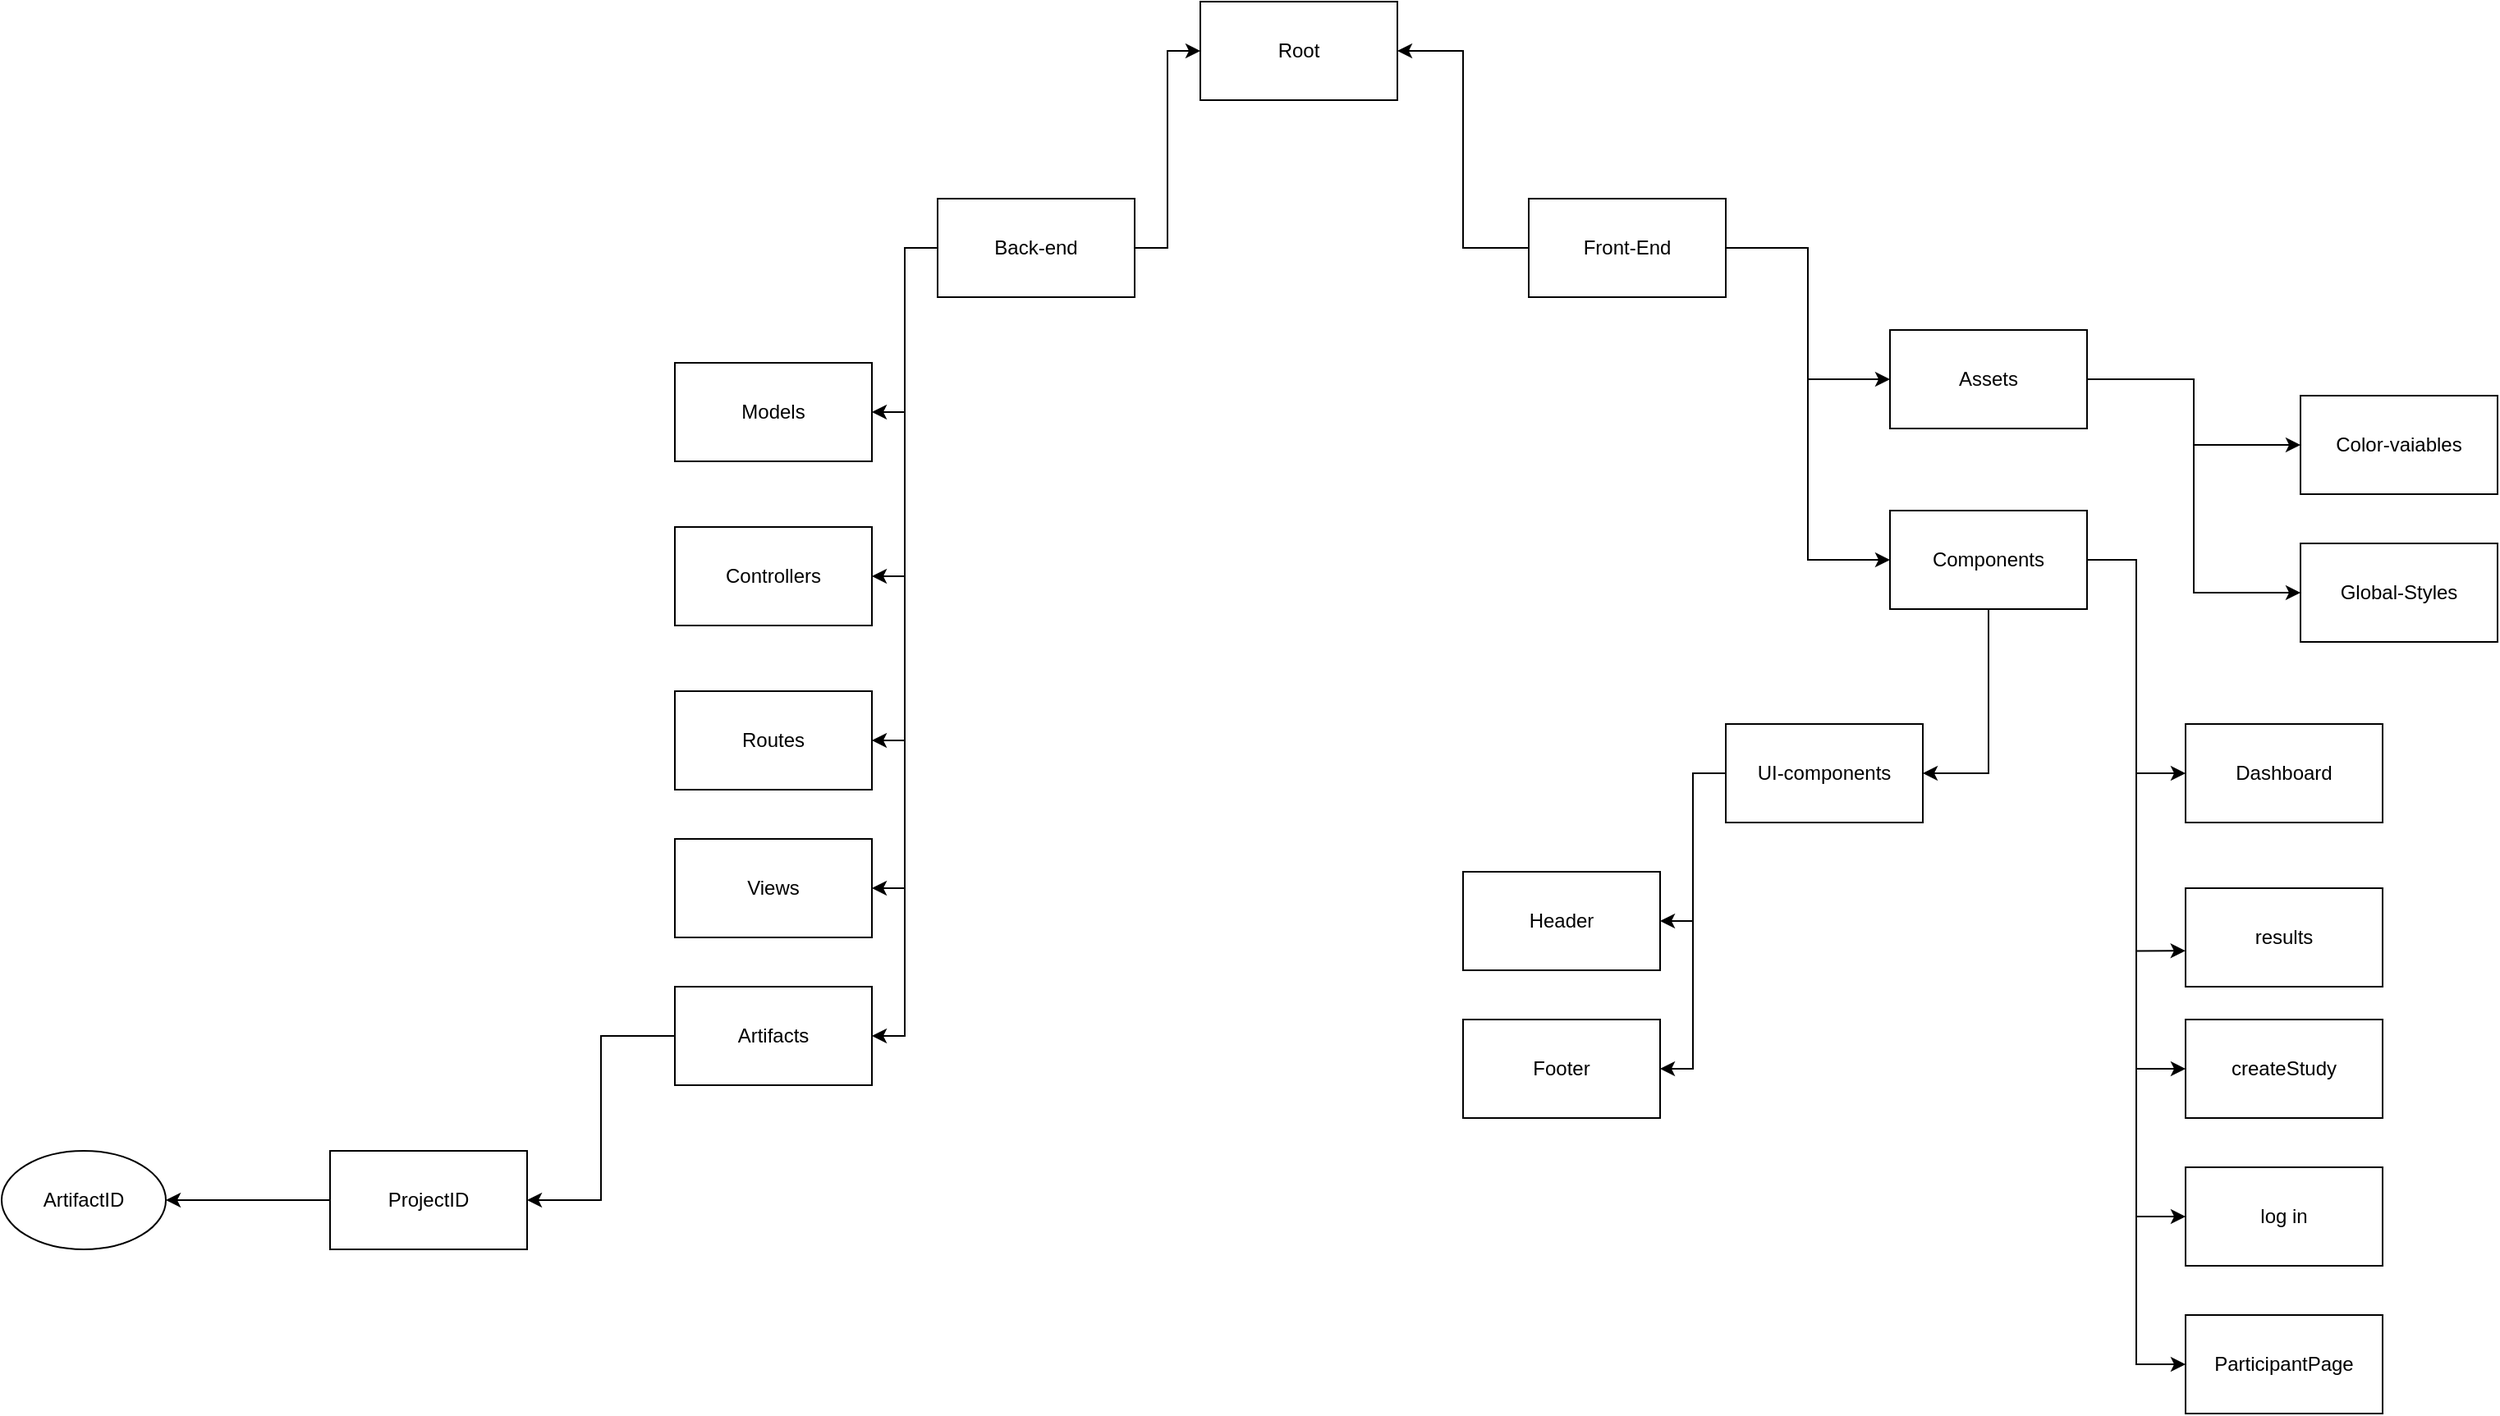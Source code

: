 <mxfile version="26.0.16">
  <diagram name="Page-1" id="h-OP_mp51HaWnJW7iSs2">
    <mxGraphModel dx="2415" dy="824" grid="1" gridSize="10" guides="1" tooltips="1" connect="1" arrows="1" fold="1" page="1" pageScale="1" pageWidth="827" pageHeight="1169" math="0" shadow="0">
      <root>
        <mxCell id="0" />
        <mxCell id="1" parent="0" />
        <mxCell id="n-iRo7DqzHIQicK5_bs8-1" value="Root" style="rounded=0;whiteSpace=wrap;html=1;" vertex="1" parent="1">
          <mxGeometry x="360" y="40" width="120" height="60" as="geometry" />
        </mxCell>
        <mxCell id="n-iRo7DqzHIQicK5_bs8-5" style="edgeStyle=orthogonalEdgeStyle;rounded=0;orthogonalLoop=1;jettySize=auto;html=1;entryX=0;entryY=0.5;entryDx=0;entryDy=0;" edge="1" parent="1" source="n-iRo7DqzHIQicK5_bs8-2" target="n-iRo7DqzHIQicK5_bs8-1">
          <mxGeometry relative="1" as="geometry" />
        </mxCell>
        <mxCell id="n-iRo7DqzHIQicK5_bs8-20" style="edgeStyle=orthogonalEdgeStyle;rounded=0;orthogonalLoop=1;jettySize=auto;html=1;entryX=1;entryY=0.5;entryDx=0;entryDy=0;" edge="1" parent="1" source="n-iRo7DqzHIQicK5_bs8-2" target="n-iRo7DqzHIQicK5_bs8-7">
          <mxGeometry relative="1" as="geometry" />
        </mxCell>
        <mxCell id="n-iRo7DqzHIQicK5_bs8-21" style="edgeStyle=orthogonalEdgeStyle;rounded=0;orthogonalLoop=1;jettySize=auto;html=1;entryX=1;entryY=0.5;entryDx=0;entryDy=0;" edge="1" parent="1" source="n-iRo7DqzHIQicK5_bs8-2" target="n-iRo7DqzHIQicK5_bs8-9">
          <mxGeometry relative="1" as="geometry" />
        </mxCell>
        <mxCell id="n-iRo7DqzHIQicK5_bs8-22" style="edgeStyle=orthogonalEdgeStyle;rounded=0;orthogonalLoop=1;jettySize=auto;html=1;entryX=1;entryY=0.5;entryDx=0;entryDy=0;" edge="1" parent="1" source="n-iRo7DqzHIQicK5_bs8-2" target="n-iRo7DqzHIQicK5_bs8-8">
          <mxGeometry relative="1" as="geometry" />
        </mxCell>
        <mxCell id="n-iRo7DqzHIQicK5_bs8-23" style="edgeStyle=orthogonalEdgeStyle;rounded=0;orthogonalLoop=1;jettySize=auto;html=1;entryX=1;entryY=0.5;entryDx=0;entryDy=0;" edge="1" parent="1" source="n-iRo7DqzHIQicK5_bs8-2" target="n-iRo7DqzHIQicK5_bs8-10">
          <mxGeometry relative="1" as="geometry" />
        </mxCell>
        <mxCell id="n-iRo7DqzHIQicK5_bs8-26" style="edgeStyle=orthogonalEdgeStyle;rounded=0;orthogonalLoop=1;jettySize=auto;html=1;entryX=1;entryY=0.5;entryDx=0;entryDy=0;" edge="1" parent="1" source="n-iRo7DqzHIQicK5_bs8-2" target="n-iRo7DqzHIQicK5_bs8-25">
          <mxGeometry relative="1" as="geometry" />
        </mxCell>
        <mxCell id="n-iRo7DqzHIQicK5_bs8-2" value="Back-end" style="rounded=0;whiteSpace=wrap;html=1;" vertex="1" parent="1">
          <mxGeometry x="200" y="160" width="120" height="60" as="geometry" />
        </mxCell>
        <mxCell id="n-iRo7DqzHIQicK5_bs8-6" style="edgeStyle=orthogonalEdgeStyle;rounded=0;orthogonalLoop=1;jettySize=auto;html=1;entryX=1;entryY=0.5;entryDx=0;entryDy=0;" edge="1" parent="1" source="n-iRo7DqzHIQicK5_bs8-3" target="n-iRo7DqzHIQicK5_bs8-1">
          <mxGeometry relative="1" as="geometry" />
        </mxCell>
        <mxCell id="n-iRo7DqzHIQicK5_bs8-48" style="edgeStyle=orthogonalEdgeStyle;rounded=0;orthogonalLoop=1;jettySize=auto;html=1;entryX=0;entryY=0.5;entryDx=0;entryDy=0;" edge="1" parent="1" source="n-iRo7DqzHIQicK5_bs8-3" target="n-iRo7DqzHIQicK5_bs8-30">
          <mxGeometry relative="1" as="geometry" />
        </mxCell>
        <mxCell id="n-iRo7DqzHIQicK5_bs8-49" style="edgeStyle=orthogonalEdgeStyle;rounded=0;orthogonalLoop=1;jettySize=auto;html=1;entryX=0;entryY=0.5;entryDx=0;entryDy=0;" edge="1" parent="1" source="n-iRo7DqzHIQicK5_bs8-3" target="n-iRo7DqzHIQicK5_bs8-31">
          <mxGeometry relative="1" as="geometry" />
        </mxCell>
        <mxCell id="n-iRo7DqzHIQicK5_bs8-3" value="Front-End" style="rounded=0;whiteSpace=wrap;html=1;" vertex="1" parent="1">
          <mxGeometry x="560" y="160" width="120" height="60" as="geometry" />
        </mxCell>
        <mxCell id="n-iRo7DqzHIQicK5_bs8-7" value="Models" style="rounded=0;whiteSpace=wrap;html=1;" vertex="1" parent="1">
          <mxGeometry x="40" y="260" width="120" height="60" as="geometry" />
        </mxCell>
        <mxCell id="n-iRo7DqzHIQicK5_bs8-8" value="Routes" style="rounded=0;whiteSpace=wrap;html=1;" vertex="1" parent="1">
          <mxGeometry x="40" y="460" width="120" height="60" as="geometry" />
        </mxCell>
        <mxCell id="n-iRo7DqzHIQicK5_bs8-9" value="Controllers" style="rounded=0;whiteSpace=wrap;html=1;" vertex="1" parent="1">
          <mxGeometry x="40" y="360" width="120" height="60" as="geometry" />
        </mxCell>
        <mxCell id="n-iRo7DqzHIQicK5_bs8-28" style="edgeStyle=orthogonalEdgeStyle;rounded=0;orthogonalLoop=1;jettySize=auto;html=1;entryX=1;entryY=0.5;entryDx=0;entryDy=0;" edge="1" parent="1" source="n-iRo7DqzHIQicK5_bs8-10" target="n-iRo7DqzHIQicK5_bs8-11">
          <mxGeometry relative="1" as="geometry" />
        </mxCell>
        <mxCell id="n-iRo7DqzHIQicK5_bs8-10" value="Artifacts" style="rounded=0;whiteSpace=wrap;html=1;" vertex="1" parent="1">
          <mxGeometry x="40" y="640" width="120" height="60" as="geometry" />
        </mxCell>
        <mxCell id="n-iRo7DqzHIQicK5_bs8-14" style="edgeStyle=orthogonalEdgeStyle;rounded=0;orthogonalLoop=1;jettySize=auto;html=1;" edge="1" parent="1" source="n-iRo7DqzHIQicK5_bs8-11" target="n-iRo7DqzHIQicK5_bs8-13">
          <mxGeometry relative="1" as="geometry" />
        </mxCell>
        <mxCell id="n-iRo7DqzHIQicK5_bs8-11" value="ProjectID" style="rounded=0;whiteSpace=wrap;html=1;" vertex="1" parent="1">
          <mxGeometry x="-170" y="740" width="120" height="60" as="geometry" />
        </mxCell>
        <mxCell id="n-iRo7DqzHIQicK5_bs8-13" value="ArtifactID" style="ellipse;whiteSpace=wrap;html=1;" vertex="1" parent="1">
          <mxGeometry x="-370" y="740" width="100" height="60" as="geometry" />
        </mxCell>
        <mxCell id="n-iRo7DqzHIQicK5_bs8-25" value="Views" style="rounded=0;whiteSpace=wrap;html=1;" vertex="1" parent="1">
          <mxGeometry x="40" y="550" width="120" height="60" as="geometry" />
        </mxCell>
        <mxCell id="n-iRo7DqzHIQicK5_bs8-50" style="edgeStyle=orthogonalEdgeStyle;rounded=0;orthogonalLoop=1;jettySize=auto;html=1;entryX=0;entryY=0.5;entryDx=0;entryDy=0;" edge="1" parent="1" source="n-iRo7DqzHIQicK5_bs8-30" target="n-iRo7DqzHIQicK5_bs8-32">
          <mxGeometry relative="1" as="geometry" />
        </mxCell>
        <mxCell id="n-iRo7DqzHIQicK5_bs8-51" style="edgeStyle=orthogonalEdgeStyle;rounded=0;orthogonalLoop=1;jettySize=auto;html=1;entryX=0;entryY=0.5;entryDx=0;entryDy=0;" edge="1" parent="1" source="n-iRo7DqzHIQicK5_bs8-30" target="n-iRo7DqzHIQicK5_bs8-33">
          <mxGeometry relative="1" as="geometry" />
        </mxCell>
        <mxCell id="n-iRo7DqzHIQicK5_bs8-30" value="Assets" style="rounded=0;whiteSpace=wrap;html=1;" vertex="1" parent="1">
          <mxGeometry x="780" y="240" width="120" height="60" as="geometry" />
        </mxCell>
        <mxCell id="n-iRo7DqzHIQicK5_bs8-54" style="edgeStyle=orthogonalEdgeStyle;rounded=0;orthogonalLoop=1;jettySize=auto;html=1;entryX=0;entryY=0.5;entryDx=0;entryDy=0;" edge="1" parent="1" source="n-iRo7DqzHIQicK5_bs8-31" target="n-iRo7DqzHIQicK5_bs8-34">
          <mxGeometry relative="1" as="geometry" />
        </mxCell>
        <mxCell id="n-iRo7DqzHIQicK5_bs8-56" style="edgeStyle=orthogonalEdgeStyle;rounded=0;orthogonalLoop=1;jettySize=auto;html=1;entryX=0;entryY=0.5;entryDx=0;entryDy=0;" edge="1" parent="1" source="n-iRo7DqzHIQicK5_bs8-31" target="n-iRo7DqzHIQicK5_bs8-36">
          <mxGeometry relative="1" as="geometry" />
        </mxCell>
        <mxCell id="n-iRo7DqzHIQicK5_bs8-57" style="edgeStyle=orthogonalEdgeStyle;rounded=0;orthogonalLoop=1;jettySize=auto;html=1;entryX=0;entryY=0.5;entryDx=0;entryDy=0;" edge="1" parent="1" source="n-iRo7DqzHIQicK5_bs8-31" target="n-iRo7DqzHIQicK5_bs8-37">
          <mxGeometry relative="1" as="geometry" />
        </mxCell>
        <mxCell id="n-iRo7DqzHIQicK5_bs8-58" style="edgeStyle=orthogonalEdgeStyle;rounded=0;orthogonalLoop=1;jettySize=auto;html=1;entryX=0;entryY=0.5;entryDx=0;entryDy=0;" edge="1" parent="1" source="n-iRo7DqzHIQicK5_bs8-31" target="n-iRo7DqzHIQicK5_bs8-39">
          <mxGeometry relative="1" as="geometry" />
        </mxCell>
        <mxCell id="n-iRo7DqzHIQicK5_bs8-60" style="edgeStyle=orthogonalEdgeStyle;rounded=0;orthogonalLoop=1;jettySize=auto;html=1;entryX=1;entryY=0.5;entryDx=0;entryDy=0;" edge="1" parent="1" source="n-iRo7DqzHIQicK5_bs8-31" target="n-iRo7DqzHIQicK5_bs8-40">
          <mxGeometry relative="1" as="geometry" />
        </mxCell>
        <mxCell id="n-iRo7DqzHIQicK5_bs8-31" value="Components" style="rounded=0;whiteSpace=wrap;html=1;" vertex="1" parent="1">
          <mxGeometry x="780" y="350" width="120" height="60" as="geometry" />
        </mxCell>
        <mxCell id="n-iRo7DqzHIQicK5_bs8-32" value="Color-vaiables" style="rounded=0;whiteSpace=wrap;html=1;" vertex="1" parent="1">
          <mxGeometry x="1030" y="280" width="120" height="60" as="geometry" />
        </mxCell>
        <mxCell id="n-iRo7DqzHIQicK5_bs8-33" value="Global-Styles" style="rounded=0;whiteSpace=wrap;html=1;" vertex="1" parent="1">
          <mxGeometry x="1030" y="370" width="120" height="60" as="geometry" />
        </mxCell>
        <mxCell id="n-iRo7DqzHIQicK5_bs8-34" value="Dashboard" style="rounded=0;whiteSpace=wrap;html=1;" vertex="1" parent="1">
          <mxGeometry x="960" y="480" width="120" height="60" as="geometry" />
        </mxCell>
        <mxCell id="n-iRo7DqzHIQicK5_bs8-35" value="results" style="rounded=0;whiteSpace=wrap;html=1;" vertex="1" parent="1">
          <mxGeometry x="960" y="580" width="120" height="60" as="geometry" />
        </mxCell>
        <mxCell id="n-iRo7DqzHIQicK5_bs8-36" value="createStudy" style="rounded=0;whiteSpace=wrap;html=1;" vertex="1" parent="1">
          <mxGeometry x="960" y="660" width="120" height="60" as="geometry" />
        </mxCell>
        <mxCell id="n-iRo7DqzHIQicK5_bs8-37" value="log in" style="rounded=0;whiteSpace=wrap;html=1;" vertex="1" parent="1">
          <mxGeometry x="960" y="750" width="120" height="60" as="geometry" />
        </mxCell>
        <mxCell id="n-iRo7DqzHIQicK5_bs8-39" value="ParticipantPage" style="rounded=0;whiteSpace=wrap;html=1;" vertex="1" parent="1">
          <mxGeometry x="960" y="840" width="120" height="60" as="geometry" />
        </mxCell>
        <mxCell id="n-iRo7DqzHIQicK5_bs8-61" style="edgeStyle=orthogonalEdgeStyle;rounded=0;orthogonalLoop=1;jettySize=auto;html=1;entryX=1;entryY=0.5;entryDx=0;entryDy=0;" edge="1" parent="1" source="n-iRo7DqzHIQicK5_bs8-40" target="n-iRo7DqzHIQicK5_bs8-45">
          <mxGeometry relative="1" as="geometry" />
        </mxCell>
        <mxCell id="n-iRo7DqzHIQicK5_bs8-62" style="edgeStyle=orthogonalEdgeStyle;rounded=0;orthogonalLoop=1;jettySize=auto;html=1;entryX=1;entryY=0.5;entryDx=0;entryDy=0;" edge="1" parent="1" source="n-iRo7DqzHIQicK5_bs8-40" target="n-iRo7DqzHIQicK5_bs8-46">
          <mxGeometry relative="1" as="geometry" />
        </mxCell>
        <mxCell id="n-iRo7DqzHIQicK5_bs8-40" value="UI-components" style="rounded=0;whiteSpace=wrap;html=1;" vertex="1" parent="1">
          <mxGeometry x="680" y="480" width="120" height="60" as="geometry" />
        </mxCell>
        <mxCell id="n-iRo7DqzHIQicK5_bs8-45" value="Header" style="rounded=0;whiteSpace=wrap;html=1;" vertex="1" parent="1">
          <mxGeometry x="520" y="570" width="120" height="60" as="geometry" />
        </mxCell>
        <mxCell id="n-iRo7DqzHIQicK5_bs8-46" value="Footer" style="rounded=0;whiteSpace=wrap;html=1;" vertex="1" parent="1">
          <mxGeometry x="520" y="660" width="120" height="60" as="geometry" />
        </mxCell>
        <mxCell id="n-iRo7DqzHIQicK5_bs8-55" style="edgeStyle=orthogonalEdgeStyle;rounded=0;orthogonalLoop=1;jettySize=auto;html=1;entryX=-0.001;entryY=0.636;entryDx=0;entryDy=0;entryPerimeter=0;" edge="1" parent="1" source="n-iRo7DqzHIQicK5_bs8-31" target="n-iRo7DqzHIQicK5_bs8-35">
          <mxGeometry relative="1" as="geometry" />
        </mxCell>
      </root>
    </mxGraphModel>
  </diagram>
</mxfile>
